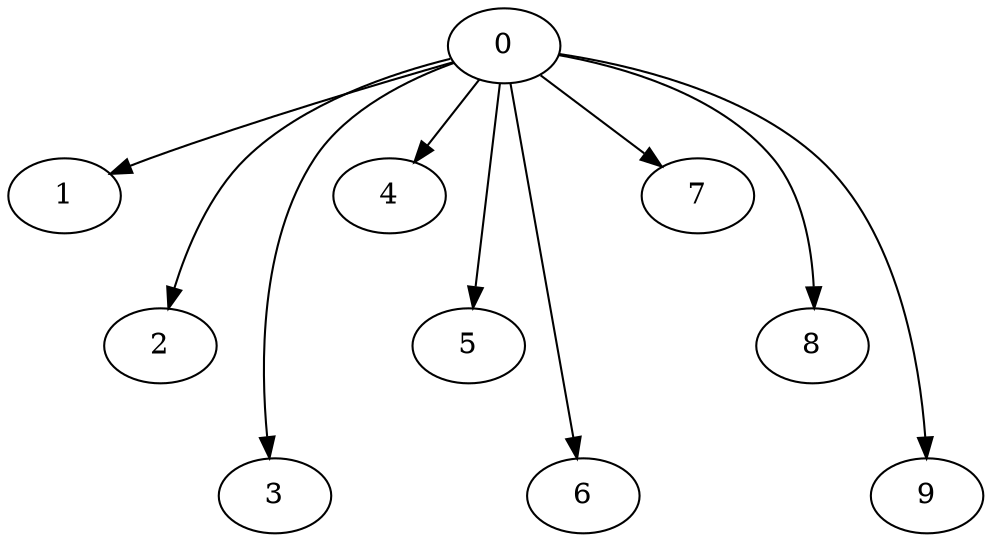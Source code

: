 digraph wide {
	0 -> 1	[minlen=1];
	0 -> 2	[minlen=2];
	0 -> 3	[minlen=3];
	0 -> 4	[minlen=1];
	0 -> 5	[minlen=2];
	0 -> 6	[minlen=3];
	0 -> 7	[minlen=1];
	0 -> 8	[minlen=2];
	0 -> 9	[minlen=3];
}
